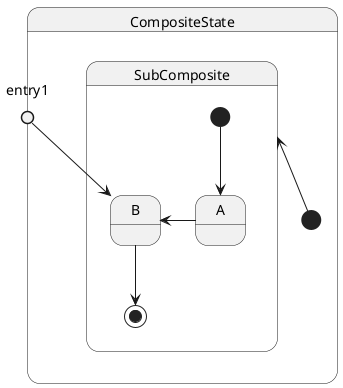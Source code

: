 {
  "sha1": "ipjbg0kyd1jti1lmgr3tjdyjcissgzc",
  "insertion": {
    "when": "2024-06-03T18:59:31.064Z",
    "user": "plantuml@gmail.com"
  }
}
@startuml
state CompositeState {
        state entry1 <<entrypoint>>

        state SubComposite {
                [*] --> A
                A -left-> B
                B --> [*]
        }
        [*] -up-> SubComposite
        entry1 --> B
}
@enduml
